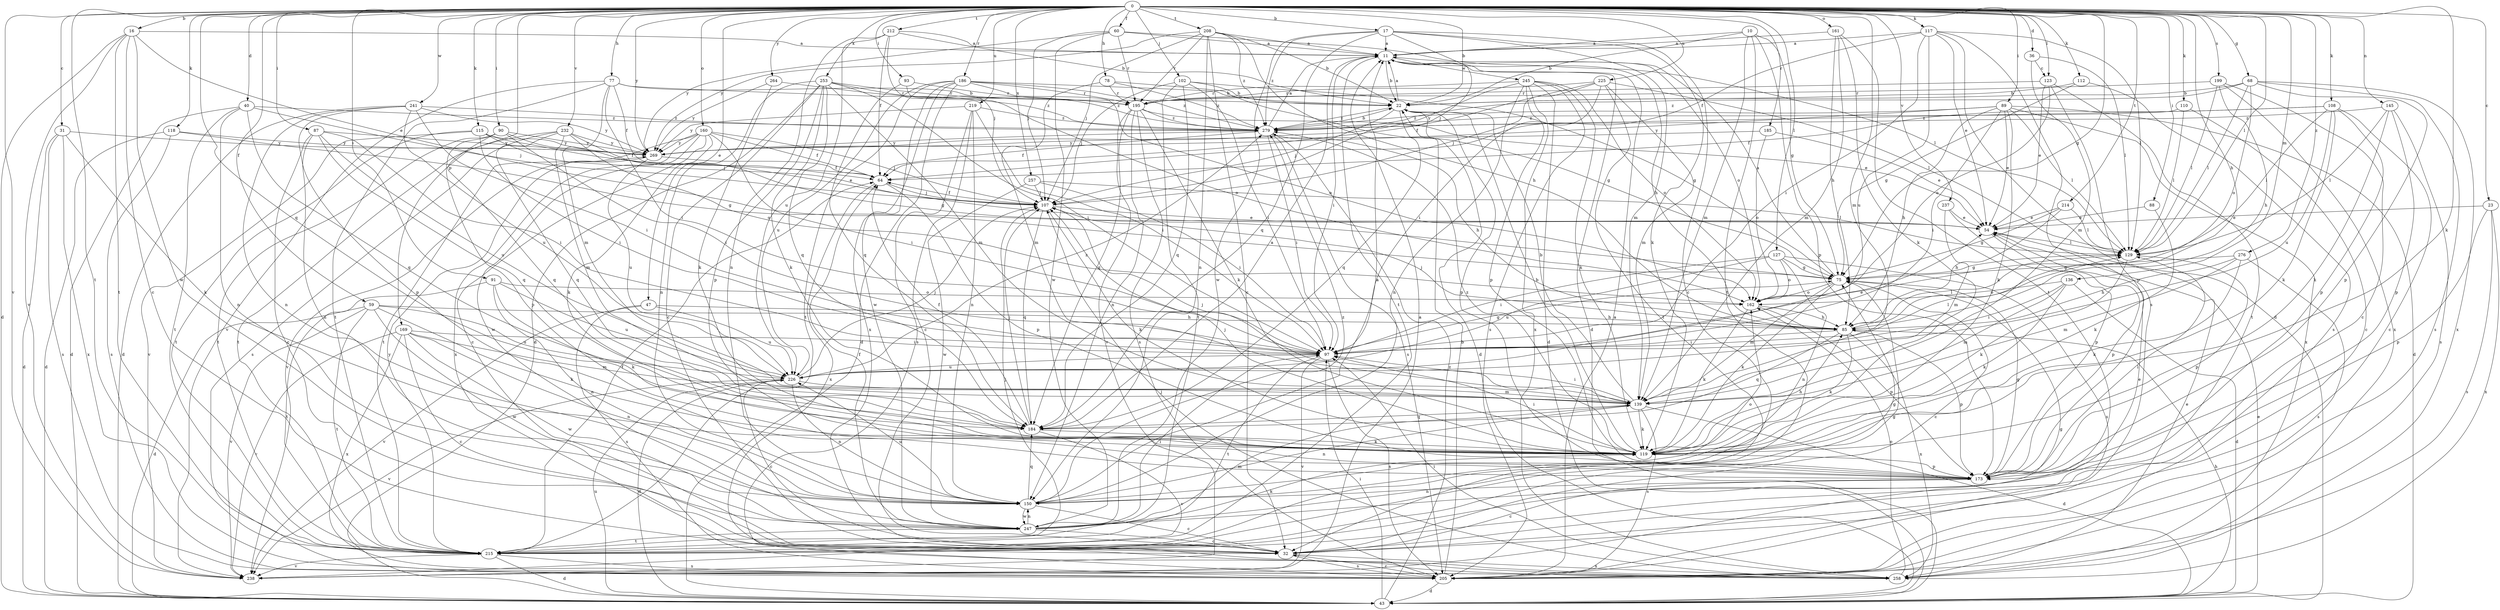 strict digraph  {
0;
10;
11;
16;
17;
22;
23;
31;
32;
36;
40;
43;
47;
54;
59;
60;
64;
68;
75;
77;
78;
85;
87;
88;
89;
90;
91;
93;
97;
102;
107;
108;
110;
112;
115;
117;
118;
119;
123;
127;
129;
136;
139;
145;
150;
160;
161;
162;
169;
173;
184;
185;
186;
195;
199;
205;
208;
212;
214;
215;
219;
225;
226;
232;
237;
238;
241;
245;
247;
253;
257;
258;
264;
269;
276;
279;
0 -> 16  [label=b];
0 -> 17  [label=b];
0 -> 22  [label=b];
0 -> 23  [label=c];
0 -> 31  [label=c];
0 -> 36  [label=d];
0 -> 40  [label=d];
0 -> 47  [label=e];
0 -> 59  [label=f];
0 -> 60  [label=f];
0 -> 68  [label=g];
0 -> 75  [label=g];
0 -> 77  [label=h];
0 -> 78  [label=h];
0 -> 85  [label=h];
0 -> 87  [label=i];
0 -> 88  [label=i];
0 -> 89  [label=i];
0 -> 90  [label=i];
0 -> 91  [label=i];
0 -> 93  [label=i];
0 -> 102  [label=j];
0 -> 108  [label=k];
0 -> 110  [label=k];
0 -> 112  [label=k];
0 -> 115  [label=k];
0 -> 117  [label=k];
0 -> 118  [label=k];
0 -> 119  [label=k];
0 -> 123  [label=l];
0 -> 127  [label=l];
0 -> 129  [label=l];
0 -> 136  [label=m];
0 -> 139  [label=m];
0 -> 145  [label=n];
0 -> 160  [label=o];
0 -> 161  [label=o];
0 -> 169  [label=p];
0 -> 184  [label=q];
0 -> 185  [label=r];
0 -> 186  [label=r];
0 -> 199  [label=s];
0 -> 208  [label=t];
0 -> 212  [label=t];
0 -> 214  [label=t];
0 -> 215  [label=t];
0 -> 219  [label=u];
0 -> 225  [label=u];
0 -> 232  [label=v];
0 -> 237  [label=v];
0 -> 238  [label=v];
0 -> 241  [label=w];
0 -> 253  [label=x];
0 -> 257  [label=x];
0 -> 264  [label=y];
0 -> 269  [label=y];
0 -> 276  [label=z];
10 -> 11  [label=a];
10 -> 22  [label=b];
10 -> 75  [label=g];
10 -> 139  [label=m];
10 -> 173  [label=p];
10 -> 215  [label=t];
11 -> 22  [label=b];
11 -> 43  [label=d];
11 -> 85  [label=h];
11 -> 97  [label=i];
11 -> 162  [label=o];
11 -> 215  [label=t];
11 -> 245  [label=w];
16 -> 11  [label=a];
16 -> 32  [label=c];
16 -> 43  [label=d];
16 -> 54  [label=e];
16 -> 215  [label=t];
16 -> 238  [label=v];
16 -> 247  [label=w];
17 -> 11  [label=a];
17 -> 32  [label=c];
17 -> 107  [label=j];
17 -> 119  [label=k];
17 -> 139  [label=m];
17 -> 184  [label=q];
17 -> 247  [label=w];
17 -> 279  [label=z];
22 -> 11  [label=a];
22 -> 43  [label=d];
22 -> 107  [label=j];
22 -> 173  [label=p];
22 -> 184  [label=q];
22 -> 279  [label=z];
23 -> 54  [label=e];
23 -> 173  [label=p];
23 -> 205  [label=s];
23 -> 258  [label=x];
31 -> 43  [label=d];
31 -> 119  [label=k];
31 -> 205  [label=s];
31 -> 258  [label=x];
31 -> 269  [label=y];
32 -> 205  [label=s];
32 -> 258  [label=x];
36 -> 129  [label=l];
36 -> 139  [label=m];
36 -> 123  [label=c];
40 -> 43  [label=d];
40 -> 107  [label=j];
40 -> 150  [label=n];
40 -> 184  [label=q];
40 -> 215  [label=t];
40 -> 279  [label=z];
43 -> 54  [label=e];
43 -> 85  [label=h];
43 -> 97  [label=i];
43 -> 226  [label=u];
43 -> 279  [label=z];
47 -> 85  [label=h];
47 -> 205  [label=s];
47 -> 226  [label=u];
47 -> 238  [label=v];
54 -> 129  [label=l];
54 -> 173  [label=p];
59 -> 43  [label=d];
59 -> 85  [label=h];
59 -> 119  [label=k];
59 -> 215  [label=t];
59 -> 226  [label=u];
59 -> 238  [label=v];
59 -> 247  [label=w];
60 -> 11  [label=a];
60 -> 107  [label=j];
60 -> 129  [label=l];
60 -> 195  [label=r];
60 -> 247  [label=w];
60 -> 269  [label=y];
64 -> 107  [label=j];
64 -> 173  [label=p];
64 -> 258  [label=x];
68 -> 22  [label=b];
68 -> 129  [label=l];
68 -> 162  [label=o];
68 -> 173  [label=p];
68 -> 205  [label=s];
68 -> 258  [label=x];
68 -> 279  [label=z];
75 -> 11  [label=a];
75 -> 32  [label=c];
75 -> 119  [label=k];
75 -> 139  [label=m];
75 -> 162  [label=o];
77 -> 22  [label=b];
77 -> 64  [label=f];
77 -> 97  [label=i];
77 -> 139  [label=m];
77 -> 215  [label=t];
77 -> 238  [label=v];
77 -> 279  [label=z];
78 -> 75  [label=g];
78 -> 139  [label=m];
78 -> 195  [label=r];
78 -> 279  [label=z];
85 -> 97  [label=i];
85 -> 107  [label=j];
85 -> 119  [label=k];
85 -> 129  [label=l];
85 -> 173  [label=p];
85 -> 184  [label=q];
85 -> 258  [label=x];
87 -> 32  [label=c];
87 -> 97  [label=i];
87 -> 150  [label=n];
87 -> 184  [label=q];
87 -> 226  [label=u];
87 -> 269  [label=y];
88 -> 54  [label=e];
88 -> 119  [label=k];
89 -> 43  [label=d];
89 -> 54  [label=e];
89 -> 85  [label=h];
89 -> 97  [label=i];
89 -> 119  [label=k];
89 -> 129  [label=l];
89 -> 258  [label=x];
89 -> 269  [label=y];
89 -> 279  [label=z];
90 -> 54  [label=e];
90 -> 97  [label=i];
90 -> 173  [label=p];
90 -> 184  [label=q];
90 -> 215  [label=t];
90 -> 269  [label=y];
91 -> 119  [label=k];
91 -> 150  [label=n];
91 -> 162  [label=o];
91 -> 215  [label=t];
91 -> 226  [label=u];
93 -> 162  [label=o];
93 -> 184  [label=q];
93 -> 195  [label=r];
97 -> 54  [label=e];
97 -> 75  [label=g];
97 -> 129  [label=l];
97 -> 205  [label=s];
97 -> 215  [label=t];
97 -> 226  [label=u];
97 -> 238  [label=v];
102 -> 22  [label=b];
102 -> 75  [label=g];
102 -> 97  [label=i];
102 -> 107  [label=j];
102 -> 184  [label=q];
102 -> 215  [label=t];
107 -> 54  [label=e];
107 -> 64  [label=f];
107 -> 119  [label=k];
107 -> 184  [label=q];
108 -> 32  [label=c];
108 -> 64  [label=f];
108 -> 119  [label=k];
108 -> 129  [label=l];
108 -> 173  [label=p];
108 -> 226  [label=u];
108 -> 279  [label=z];
110 -> 32  [label=c];
110 -> 129  [label=l];
110 -> 279  [label=z];
112 -> 22  [label=b];
112 -> 75  [label=g];
112 -> 205  [label=s];
115 -> 64  [label=f];
115 -> 97  [label=i];
115 -> 107  [label=j];
115 -> 215  [label=t];
115 -> 238  [label=v];
115 -> 269  [label=y];
117 -> 11  [label=a];
117 -> 43  [label=d];
117 -> 54  [label=e];
117 -> 64  [label=f];
117 -> 97  [label=i];
117 -> 129  [label=l];
117 -> 205  [label=s];
117 -> 226  [label=u];
118 -> 43  [label=d];
118 -> 75  [label=g];
118 -> 205  [label=s];
118 -> 269  [label=y];
119 -> 22  [label=b];
119 -> 85  [label=h];
119 -> 97  [label=i];
119 -> 107  [label=j];
119 -> 173  [label=p];
119 -> 279  [label=z];
123 -> 54  [label=e];
123 -> 162  [label=o];
123 -> 173  [label=p];
123 -> 195  [label=r];
123 -> 215  [label=t];
127 -> 75  [label=g];
127 -> 97  [label=i];
127 -> 150  [label=n];
127 -> 162  [label=o];
127 -> 205  [label=s];
127 -> 226  [label=u];
129 -> 75  [label=g];
129 -> 119  [label=k];
129 -> 173  [label=p];
136 -> 43  [label=d];
136 -> 97  [label=i];
136 -> 119  [label=k];
136 -> 139  [label=m];
136 -> 162  [label=o];
139 -> 22  [label=b];
139 -> 43  [label=d];
139 -> 97  [label=i];
139 -> 107  [label=j];
139 -> 119  [label=k];
139 -> 150  [label=n];
139 -> 184  [label=q];
139 -> 205  [label=s];
145 -> 119  [label=k];
145 -> 129  [label=l];
145 -> 173  [label=p];
145 -> 205  [label=s];
145 -> 279  [label=z];
150 -> 11  [label=a];
150 -> 32  [label=c];
150 -> 162  [label=o];
150 -> 184  [label=q];
150 -> 226  [label=u];
150 -> 247  [label=w];
150 -> 279  [label=z];
160 -> 32  [label=c];
160 -> 64  [label=f];
160 -> 97  [label=i];
160 -> 107  [label=j];
160 -> 119  [label=k];
160 -> 215  [label=t];
160 -> 247  [label=w];
160 -> 258  [label=x];
160 -> 269  [label=y];
161 -> 11  [label=a];
161 -> 85  [label=h];
161 -> 119  [label=k];
161 -> 139  [label=m];
161 -> 215  [label=t];
162 -> 85  [label=h];
162 -> 119  [label=k];
162 -> 173  [label=p];
169 -> 32  [label=c];
169 -> 97  [label=i];
169 -> 139  [label=m];
169 -> 150  [label=n];
169 -> 238  [label=v];
169 -> 247  [label=w];
169 -> 258  [label=x];
173 -> 32  [label=c];
173 -> 75  [label=g];
173 -> 129  [label=l];
173 -> 150  [label=n];
184 -> 11  [label=a];
184 -> 64  [label=f];
184 -> 107  [label=j];
184 -> 119  [label=k];
184 -> 238  [label=v];
185 -> 54  [label=e];
185 -> 162  [label=o];
185 -> 269  [label=y];
186 -> 22  [label=b];
186 -> 43  [label=d];
186 -> 162  [label=o];
186 -> 195  [label=r];
186 -> 215  [label=t];
186 -> 226  [label=u];
186 -> 247  [label=w];
186 -> 258  [label=x];
186 -> 279  [label=z];
195 -> 54  [label=e];
195 -> 119  [label=k];
195 -> 150  [label=n];
195 -> 184  [label=q];
195 -> 205  [label=s];
195 -> 238  [label=v];
195 -> 279  [label=z];
199 -> 32  [label=c];
199 -> 85  [label=h];
199 -> 129  [label=l];
199 -> 195  [label=r];
199 -> 258  [label=x];
205 -> 11  [label=a];
205 -> 22  [label=b];
205 -> 32  [label=c];
205 -> 43  [label=d];
208 -> 11  [label=a];
208 -> 22  [label=b];
208 -> 32  [label=c];
208 -> 85  [label=h];
208 -> 107  [label=j];
208 -> 150  [label=n];
208 -> 195  [label=r];
208 -> 269  [label=y];
208 -> 279  [label=z];
212 -> 11  [label=a];
212 -> 22  [label=b];
212 -> 64  [label=f];
212 -> 107  [label=j];
212 -> 150  [label=n];
212 -> 226  [label=u];
214 -> 54  [label=e];
214 -> 75  [label=g];
214 -> 85  [label=h];
214 -> 129  [label=l];
215 -> 43  [label=d];
215 -> 64  [label=f];
215 -> 75  [label=g];
215 -> 107  [label=j];
215 -> 205  [label=s];
215 -> 238  [label=v];
215 -> 269  [label=y];
219 -> 32  [label=c];
219 -> 97  [label=i];
219 -> 150  [label=n];
219 -> 205  [label=s];
219 -> 269  [label=y];
219 -> 279  [label=z];
225 -> 64  [label=f];
225 -> 97  [label=i];
225 -> 107  [label=j];
225 -> 129  [label=l];
225 -> 139  [label=m];
225 -> 195  [label=r];
225 -> 215  [label=t];
226 -> 32  [label=c];
226 -> 43  [label=d];
226 -> 107  [label=j];
226 -> 139  [label=m];
226 -> 150  [label=n];
226 -> 238  [label=v];
226 -> 279  [label=z];
232 -> 75  [label=g];
232 -> 139  [label=m];
232 -> 162  [label=o];
232 -> 184  [label=q];
232 -> 205  [label=s];
232 -> 215  [label=t];
232 -> 269  [label=y];
237 -> 54  [label=e];
237 -> 139  [label=m];
237 -> 173  [label=p];
238 -> 11  [label=a];
238 -> 75  [label=g];
241 -> 43  [label=d];
241 -> 97  [label=i];
241 -> 150  [label=n];
241 -> 173  [label=p];
241 -> 226  [label=u];
241 -> 269  [label=y];
241 -> 279  [label=z];
245 -> 43  [label=d];
245 -> 119  [label=k];
245 -> 150  [label=n];
245 -> 162  [label=o];
245 -> 173  [label=p];
245 -> 195  [label=r];
245 -> 205  [label=s];
245 -> 258  [label=x];
245 -> 269  [label=y];
247 -> 32  [label=c];
247 -> 54  [label=e];
247 -> 64  [label=f];
247 -> 75  [label=g];
247 -> 97  [label=i];
247 -> 119  [label=k];
247 -> 139  [label=m];
247 -> 150  [label=n];
247 -> 215  [label=t];
253 -> 32  [label=c];
253 -> 43  [label=d];
253 -> 97  [label=i];
253 -> 119  [label=k];
253 -> 139  [label=m];
253 -> 150  [label=n];
253 -> 173  [label=p];
253 -> 184  [label=q];
253 -> 195  [label=r];
253 -> 279  [label=z];
257 -> 97  [label=i];
257 -> 107  [label=j];
257 -> 129  [label=l];
257 -> 247  [label=w];
258 -> 54  [label=e];
258 -> 97  [label=i];
258 -> 107  [label=j];
258 -> 162  [label=o];
264 -> 119  [label=k];
264 -> 195  [label=r];
264 -> 269  [label=y];
269 -> 64  [label=f];
269 -> 226  [label=u];
269 -> 238  [label=v];
276 -> 75  [label=g];
276 -> 85  [label=h];
276 -> 119  [label=k];
276 -> 139  [label=m];
276 -> 205  [label=s];
279 -> 11  [label=a];
279 -> 22  [label=b];
279 -> 64  [label=f];
279 -> 85  [label=h];
279 -> 97  [label=i];
279 -> 205  [label=s];
279 -> 269  [label=y];
}

